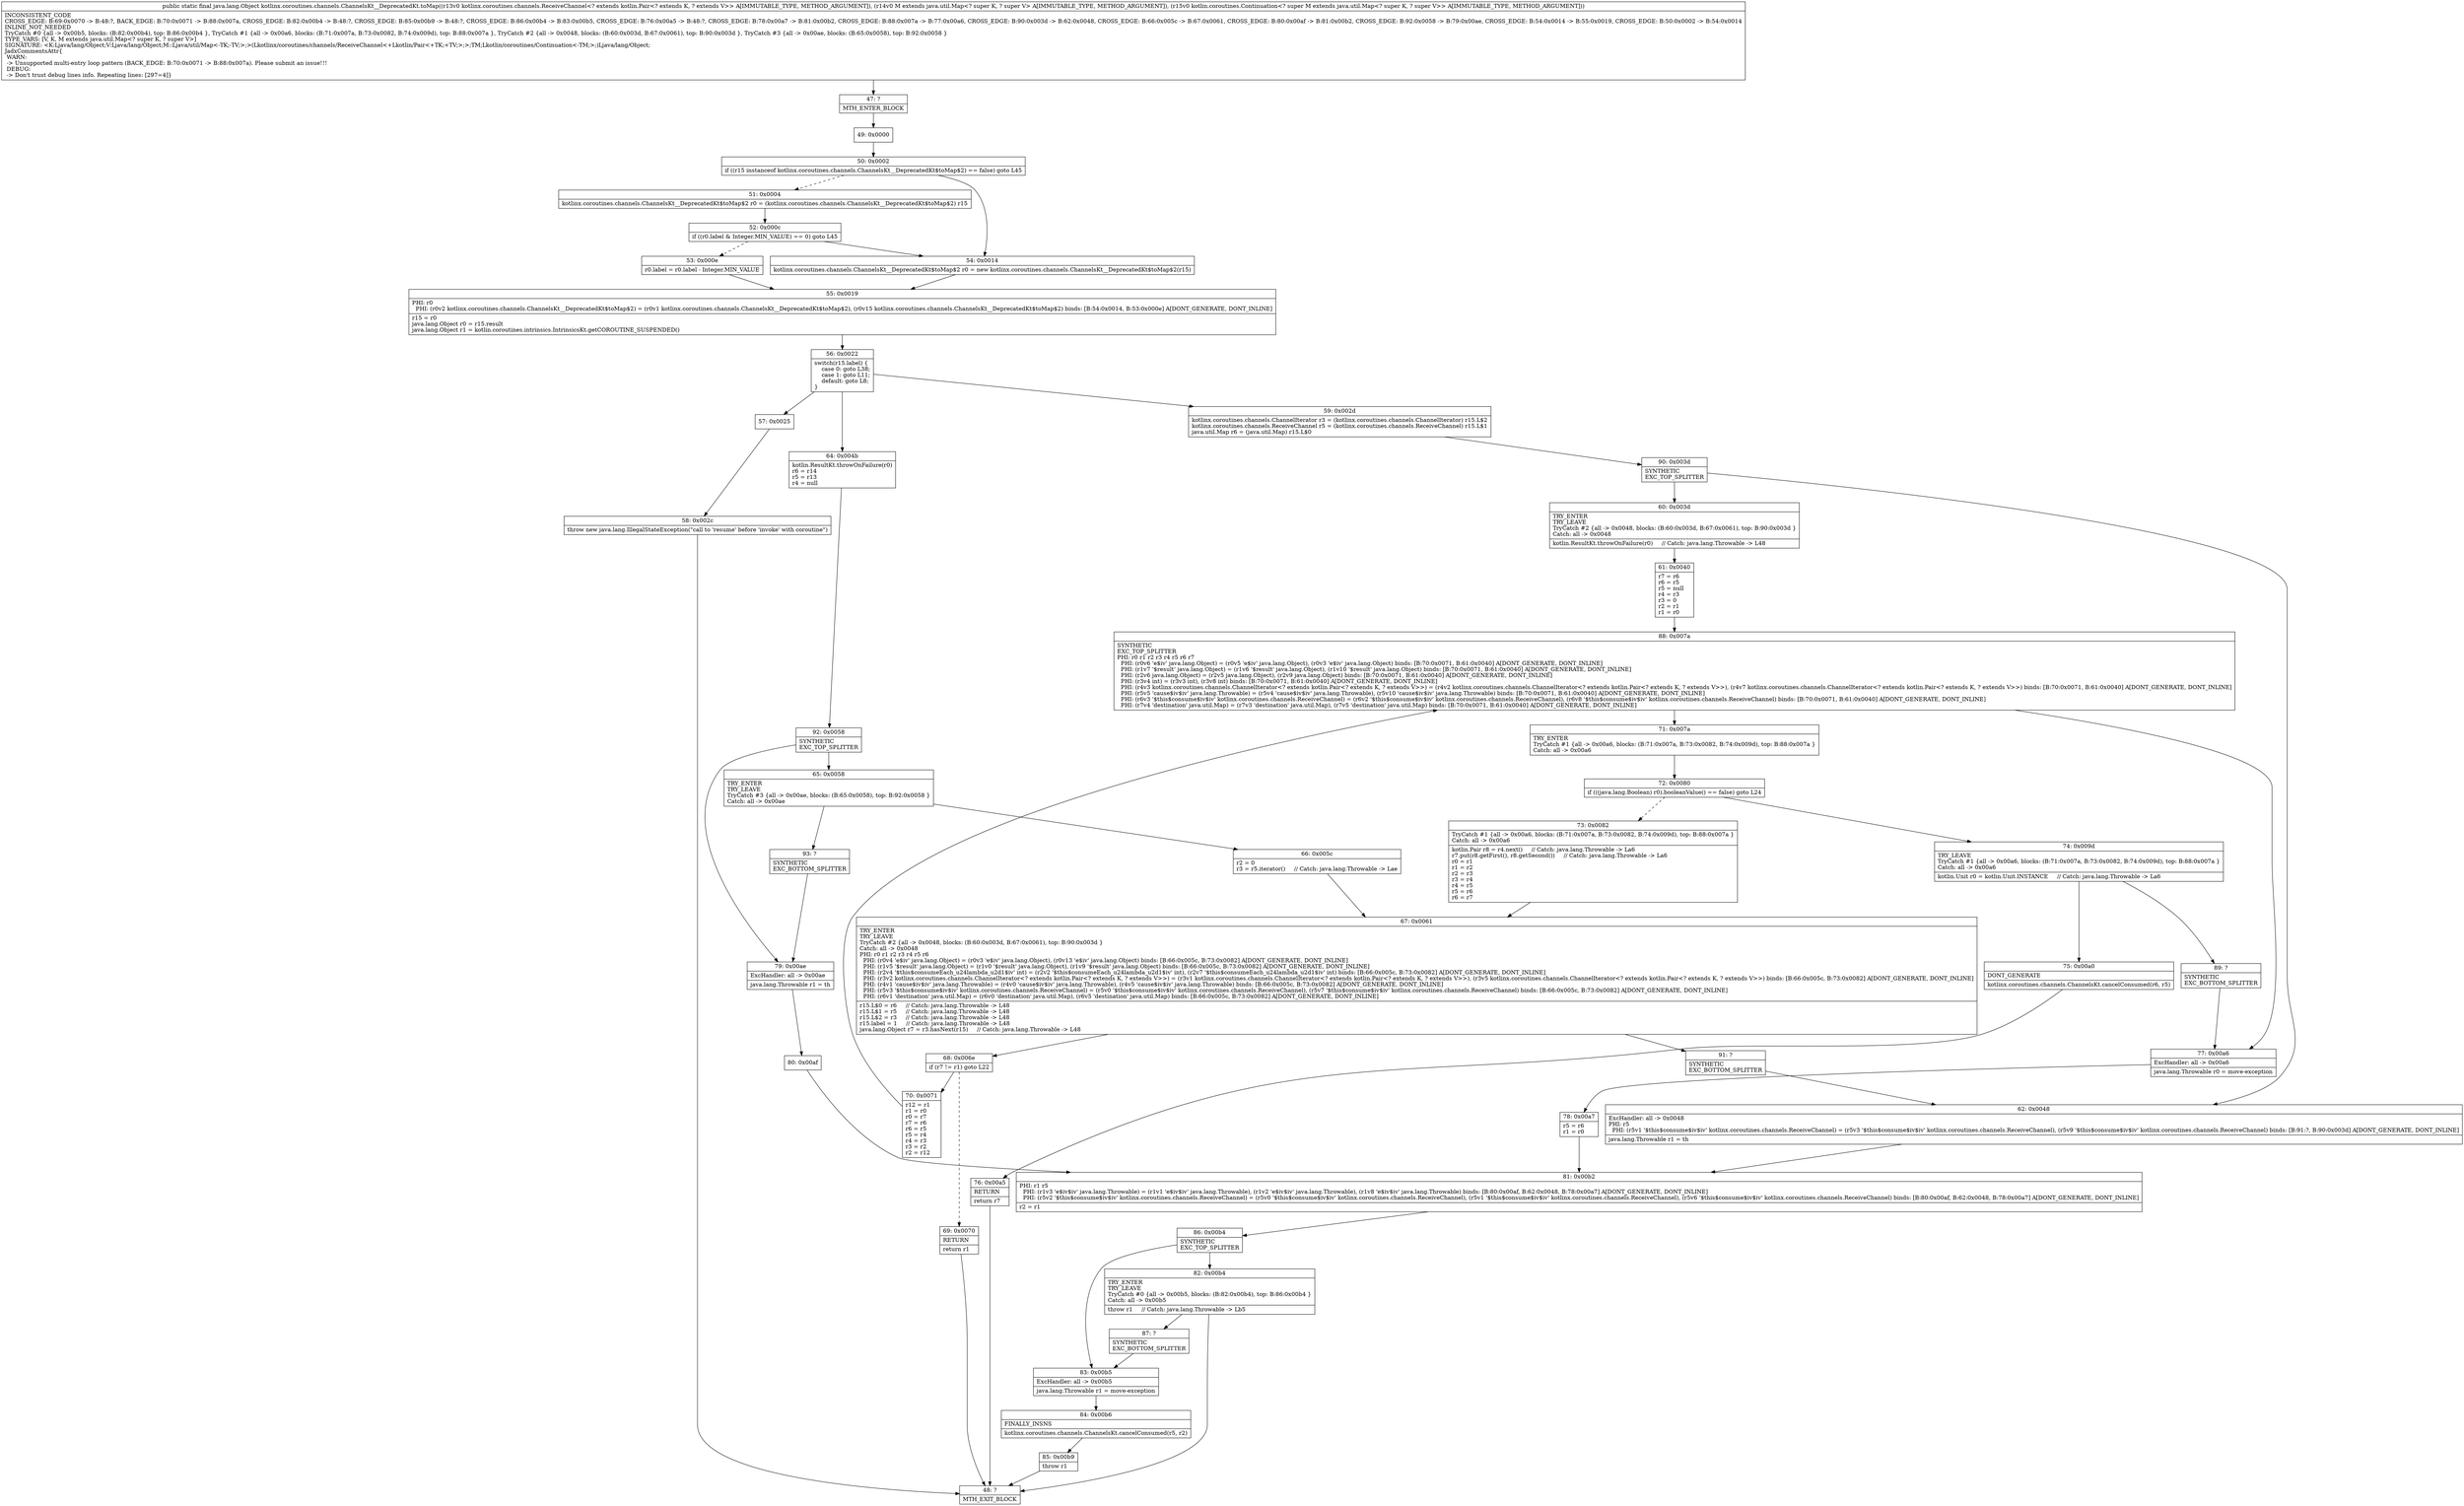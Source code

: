 digraph "CFG forkotlinx.coroutines.channels.ChannelsKt__DeprecatedKt.toMap(Lkotlinx\/coroutines\/channels\/ReceiveChannel;Ljava\/util\/Map;Lkotlin\/coroutines\/Continuation;)Ljava\/lang\/Object;" {
Node_47 [shape=record,label="{47\:\ ?|MTH_ENTER_BLOCK\l}"];
Node_49 [shape=record,label="{49\:\ 0x0000}"];
Node_50 [shape=record,label="{50\:\ 0x0002|if ((r15 instanceof kotlinx.coroutines.channels.ChannelsKt__DeprecatedKt$toMap$2) == false) goto L45\l}"];
Node_51 [shape=record,label="{51\:\ 0x0004|kotlinx.coroutines.channels.ChannelsKt__DeprecatedKt$toMap$2 r0 = (kotlinx.coroutines.channels.ChannelsKt__DeprecatedKt$toMap$2) r15\l}"];
Node_52 [shape=record,label="{52\:\ 0x000c|if ((r0.label & Integer.MIN_VALUE) == 0) goto L45\l}"];
Node_53 [shape=record,label="{53\:\ 0x000e|r0.label = r0.label \- Integer.MIN_VALUE\l}"];
Node_55 [shape=record,label="{55\:\ 0x0019|PHI: r0 \l  PHI: (r0v2 kotlinx.coroutines.channels.ChannelsKt__DeprecatedKt$toMap$2) = (r0v1 kotlinx.coroutines.channels.ChannelsKt__DeprecatedKt$toMap$2), (r0v15 kotlinx.coroutines.channels.ChannelsKt__DeprecatedKt$toMap$2) binds: [B:54:0x0014, B:53:0x000e] A[DONT_GENERATE, DONT_INLINE]\l|r15 = r0\ljava.lang.Object r0 = r15.result\ljava.lang.Object r1 = kotlin.coroutines.intrinsics.IntrinsicsKt.getCOROUTINE_SUSPENDED()\l}"];
Node_56 [shape=record,label="{56\:\ 0x0022|switch(r15.label) \{\l    case 0: goto L38;\l    case 1: goto L11;\l    default: goto L8;\l\}\l}"];
Node_57 [shape=record,label="{57\:\ 0x0025}"];
Node_58 [shape=record,label="{58\:\ 0x002c|throw new java.lang.IllegalStateException(\"call to 'resume' before 'invoke' with coroutine\")\l}"];
Node_48 [shape=record,label="{48\:\ ?|MTH_EXIT_BLOCK\l}"];
Node_59 [shape=record,label="{59\:\ 0x002d|kotlinx.coroutines.channels.ChannelIterator r3 = (kotlinx.coroutines.channels.ChannelIterator) r15.L$2\lkotlinx.coroutines.channels.ReceiveChannel r5 = (kotlinx.coroutines.channels.ReceiveChannel) r15.L$1\ljava.util.Map r6 = (java.util.Map) r15.L$0\l}"];
Node_90 [shape=record,label="{90\:\ 0x003d|SYNTHETIC\lEXC_TOP_SPLITTER\l}"];
Node_60 [shape=record,label="{60\:\ 0x003d|TRY_ENTER\lTRY_LEAVE\lTryCatch #2 \{all \-\> 0x0048, blocks: (B:60:0x003d, B:67:0x0061), top: B:90:0x003d \}\lCatch: all \-\> 0x0048\l|kotlin.ResultKt.throwOnFailure(r0)     \/\/ Catch: java.lang.Throwable \-\> L48\l}"];
Node_61 [shape=record,label="{61\:\ 0x0040|r7 = r6\lr6 = r5\lr5 = null\lr4 = r3\lr3 = 0\lr2 = r1\lr1 = r0\l}"];
Node_88 [shape=record,label="{88\:\ 0x007a|SYNTHETIC\lEXC_TOP_SPLITTER\lPHI: r0 r1 r2 r3 r4 r5 r6 r7 \l  PHI: (r0v6 'e$iv' java.lang.Object) = (r0v5 'e$iv' java.lang.Object), (r0v3 'e$iv' java.lang.Object) binds: [B:70:0x0071, B:61:0x0040] A[DONT_GENERATE, DONT_INLINE]\l  PHI: (r1v7 '$result' java.lang.Object) = (r1v6 '$result' java.lang.Object), (r1v10 '$result' java.lang.Object) binds: [B:70:0x0071, B:61:0x0040] A[DONT_GENERATE, DONT_INLINE]\l  PHI: (r2v6 java.lang.Object) = (r2v5 java.lang.Object), (r2v9 java.lang.Object) binds: [B:70:0x0071, B:61:0x0040] A[DONT_GENERATE, DONT_INLINE]\l  PHI: (r3v4 int) = (r3v3 int), (r3v8 int) binds: [B:70:0x0071, B:61:0x0040] A[DONT_GENERATE, DONT_INLINE]\l  PHI: (r4v3 kotlinx.coroutines.channels.ChannelIterator\<? extends kotlin.Pair\<? extends K, ? extends V\>\>) = (r4v2 kotlinx.coroutines.channels.ChannelIterator\<? extends kotlin.Pair\<? extends K, ? extends V\>\>), (r4v7 kotlinx.coroutines.channels.ChannelIterator\<? extends kotlin.Pair\<? extends K, ? extends V\>\>) binds: [B:70:0x0071, B:61:0x0040] A[DONT_GENERATE, DONT_INLINE]\l  PHI: (r5v5 'cause$iv$iv' java.lang.Throwable) = (r5v4 'cause$iv$iv' java.lang.Throwable), (r5v10 'cause$iv$iv' java.lang.Throwable) binds: [B:70:0x0071, B:61:0x0040] A[DONT_GENERATE, DONT_INLINE]\l  PHI: (r6v3 '$this$consume$iv$iv' kotlinx.coroutines.channels.ReceiveChannel) = (r6v2 '$this$consume$iv$iv' kotlinx.coroutines.channels.ReceiveChannel), (r6v8 '$this$consume$iv$iv' kotlinx.coroutines.channels.ReceiveChannel) binds: [B:70:0x0071, B:61:0x0040] A[DONT_GENERATE, DONT_INLINE]\l  PHI: (r7v4 'destination' java.util.Map) = (r7v3 'destination' java.util.Map), (r7v5 'destination' java.util.Map) binds: [B:70:0x0071, B:61:0x0040] A[DONT_GENERATE, DONT_INLINE]\l}"];
Node_71 [shape=record,label="{71\:\ 0x007a|TRY_ENTER\lTryCatch #1 \{all \-\> 0x00a6, blocks: (B:71:0x007a, B:73:0x0082, B:74:0x009d), top: B:88:0x007a \}\lCatch: all \-\> 0x00a6\l}"];
Node_72 [shape=record,label="{72\:\ 0x0080|if (((java.lang.Boolean) r0).booleanValue() == false) goto L24\l}"];
Node_73 [shape=record,label="{73\:\ 0x0082|TryCatch #1 \{all \-\> 0x00a6, blocks: (B:71:0x007a, B:73:0x0082, B:74:0x009d), top: B:88:0x007a \}\lCatch: all \-\> 0x00a6\l|kotlin.Pair r8 = r4.next()     \/\/ Catch: java.lang.Throwable \-\> La6\lr7.put(r8.getFirst(), r8.getSecond())     \/\/ Catch: java.lang.Throwable \-\> La6\lr0 = r1\lr1 = r2\lr2 = r3\lr3 = r4\lr4 = r5\lr5 = r6\lr6 = r7\l}"];
Node_67 [shape=record,label="{67\:\ 0x0061|TRY_ENTER\lTRY_LEAVE\lTryCatch #2 \{all \-\> 0x0048, blocks: (B:60:0x003d, B:67:0x0061), top: B:90:0x003d \}\lCatch: all \-\> 0x0048\lPHI: r0 r1 r2 r3 r4 r5 r6 \l  PHI: (r0v4 'e$iv' java.lang.Object) = (r0v3 'e$iv' java.lang.Object), (r0v13 'e$iv' java.lang.Object) binds: [B:66:0x005c, B:73:0x0082] A[DONT_GENERATE, DONT_INLINE]\l  PHI: (r1v5 '$result' java.lang.Object) = (r1v0 '$result' java.lang.Object), (r1v9 '$result' java.lang.Object) binds: [B:66:0x005c, B:73:0x0082] A[DONT_GENERATE, DONT_INLINE]\l  PHI: (r2v4 '$this$consumeEach_u24lambda_u2d1$iv' int) = (r2v2 '$this$consumeEach_u24lambda_u2d1$iv' int), (r2v7 '$this$consumeEach_u24lambda_u2d1$iv' int) binds: [B:66:0x005c, B:73:0x0082] A[DONT_GENERATE, DONT_INLINE]\l  PHI: (r3v2 kotlinx.coroutines.channels.ChannelIterator\<? extends kotlin.Pair\<? extends K, ? extends V\>\>) = (r3v1 kotlinx.coroutines.channels.ChannelIterator\<? extends kotlin.Pair\<? extends K, ? extends V\>\>), (r3v5 kotlinx.coroutines.channels.ChannelIterator\<? extends kotlin.Pair\<? extends K, ? extends V\>\>) binds: [B:66:0x005c, B:73:0x0082] A[DONT_GENERATE, DONT_INLINE]\l  PHI: (r4v1 'cause$iv$iv' java.lang.Throwable) = (r4v0 'cause$iv$iv' java.lang.Throwable), (r4v5 'cause$iv$iv' java.lang.Throwable) binds: [B:66:0x005c, B:73:0x0082] A[DONT_GENERATE, DONT_INLINE]\l  PHI: (r5v3 '$this$consume$iv$iv' kotlinx.coroutines.channels.ReceiveChannel) = (r5v0 '$this$consume$iv$iv' kotlinx.coroutines.channels.ReceiveChannel), (r5v7 '$this$consume$iv$iv' kotlinx.coroutines.channels.ReceiveChannel) binds: [B:66:0x005c, B:73:0x0082] A[DONT_GENERATE, DONT_INLINE]\l  PHI: (r6v1 'destination' java.util.Map) = (r6v0 'destination' java.util.Map), (r6v5 'destination' java.util.Map) binds: [B:66:0x005c, B:73:0x0082] A[DONT_GENERATE, DONT_INLINE]\l|r15.L$0 = r6     \/\/ Catch: java.lang.Throwable \-\> L48\lr15.L$1 = r5     \/\/ Catch: java.lang.Throwable \-\> L48\lr15.L$2 = r3     \/\/ Catch: java.lang.Throwable \-\> L48\lr15.label = 1     \/\/ Catch: java.lang.Throwable \-\> L48\ljava.lang.Object r7 = r3.hasNext(r15)     \/\/ Catch: java.lang.Throwable \-\> L48\l}"];
Node_68 [shape=record,label="{68\:\ 0x006e|if (r7 != r1) goto L22\l}"];
Node_69 [shape=record,label="{69\:\ 0x0070|RETURN\l|return r1\l}"];
Node_70 [shape=record,label="{70\:\ 0x0071|r12 = r1\lr1 = r0\lr0 = r7\lr7 = r6\lr6 = r5\lr5 = r4\lr4 = r3\lr3 = r2\lr2 = r12\l}"];
Node_91 [shape=record,label="{91\:\ ?|SYNTHETIC\lEXC_BOTTOM_SPLITTER\l}"];
Node_74 [shape=record,label="{74\:\ 0x009d|TRY_LEAVE\lTryCatch #1 \{all \-\> 0x00a6, blocks: (B:71:0x007a, B:73:0x0082, B:74:0x009d), top: B:88:0x007a \}\lCatch: all \-\> 0x00a6\l|kotlin.Unit r0 = kotlin.Unit.INSTANCE     \/\/ Catch: java.lang.Throwable \-\> La6\l}"];
Node_75 [shape=record,label="{75\:\ 0x00a0|DONT_GENERATE\l|kotlinx.coroutines.channels.ChannelsKt.cancelConsumed(r6, r5)\l}"];
Node_76 [shape=record,label="{76\:\ 0x00a5|RETURN\l|return r7\l}"];
Node_89 [shape=record,label="{89\:\ ?|SYNTHETIC\lEXC_BOTTOM_SPLITTER\l}"];
Node_77 [shape=record,label="{77\:\ 0x00a6|ExcHandler: all \-\> 0x00a6\l|java.lang.Throwable r0 = move\-exception\l}"];
Node_78 [shape=record,label="{78\:\ 0x00a7|r5 = r6\lr1 = r0\l}"];
Node_81 [shape=record,label="{81\:\ 0x00b2|PHI: r1 r5 \l  PHI: (r1v3 'e$iv$iv' java.lang.Throwable) = (r1v1 'e$iv$iv' java.lang.Throwable), (r1v2 'e$iv$iv' java.lang.Throwable), (r1v8 'e$iv$iv' java.lang.Throwable) binds: [B:80:0x00af, B:62:0x0048, B:78:0x00a7] A[DONT_GENERATE, DONT_INLINE]\l  PHI: (r5v2 '$this$consume$iv$iv' kotlinx.coroutines.channels.ReceiveChannel) = (r5v0 '$this$consume$iv$iv' kotlinx.coroutines.channels.ReceiveChannel), (r5v1 '$this$consume$iv$iv' kotlinx.coroutines.channels.ReceiveChannel), (r5v6 '$this$consume$iv$iv' kotlinx.coroutines.channels.ReceiveChannel) binds: [B:80:0x00af, B:62:0x0048, B:78:0x00a7] A[DONT_GENERATE, DONT_INLINE]\l|r2 = r1\l}"];
Node_86 [shape=record,label="{86\:\ 0x00b4|SYNTHETIC\lEXC_TOP_SPLITTER\l}"];
Node_82 [shape=record,label="{82\:\ 0x00b4|TRY_ENTER\lTRY_LEAVE\lTryCatch #0 \{all \-\> 0x00b5, blocks: (B:82:0x00b4), top: B:86:0x00b4 \}\lCatch: all \-\> 0x00b5\l|throw r1     \/\/ Catch: java.lang.Throwable \-\> Lb5\l}"];
Node_87 [shape=record,label="{87\:\ ?|SYNTHETIC\lEXC_BOTTOM_SPLITTER\l}"];
Node_83 [shape=record,label="{83\:\ 0x00b5|ExcHandler: all \-\> 0x00b5\l|java.lang.Throwable r1 = move\-exception\l}"];
Node_84 [shape=record,label="{84\:\ 0x00b6|FINALLY_INSNS\l|kotlinx.coroutines.channels.ChannelsKt.cancelConsumed(r5, r2)\l}"];
Node_85 [shape=record,label="{85\:\ 0x00b9|throw r1\l}"];
Node_62 [shape=record,label="{62\:\ 0x0048|ExcHandler: all \-\> 0x0048\lPHI: r5 \l  PHI: (r5v1 '$this$consume$iv$iv' kotlinx.coroutines.channels.ReceiveChannel) = (r5v3 '$this$consume$iv$iv' kotlinx.coroutines.channels.ReceiveChannel), (r5v9 '$this$consume$iv$iv' kotlinx.coroutines.channels.ReceiveChannel) binds: [B:91:?, B:90:0x003d] A[DONT_GENERATE, DONT_INLINE]\l|java.lang.Throwable r1 = th\l}"];
Node_64 [shape=record,label="{64\:\ 0x004b|kotlin.ResultKt.throwOnFailure(r0)\lr6 = r14\lr5 = r13\lr4 = null\l}"];
Node_92 [shape=record,label="{92\:\ 0x0058|SYNTHETIC\lEXC_TOP_SPLITTER\l}"];
Node_65 [shape=record,label="{65\:\ 0x0058|TRY_ENTER\lTRY_LEAVE\lTryCatch #3 \{all \-\> 0x00ae, blocks: (B:65:0x0058), top: B:92:0x0058 \}\lCatch: all \-\> 0x00ae\l}"];
Node_66 [shape=record,label="{66\:\ 0x005c|r2 = 0\lr3 = r5.iterator()     \/\/ Catch: java.lang.Throwable \-\> Lae\l}"];
Node_93 [shape=record,label="{93\:\ ?|SYNTHETIC\lEXC_BOTTOM_SPLITTER\l}"];
Node_79 [shape=record,label="{79\:\ 0x00ae|ExcHandler: all \-\> 0x00ae\l|java.lang.Throwable r1 = th\l}"];
Node_80 [shape=record,label="{80\:\ 0x00af}"];
Node_54 [shape=record,label="{54\:\ 0x0014|kotlinx.coroutines.channels.ChannelsKt__DeprecatedKt$toMap$2 r0 = new kotlinx.coroutines.channels.ChannelsKt__DeprecatedKt$toMap$2(r15)\l}"];
MethodNode[shape=record,label="{public static final java.lang.Object kotlinx.coroutines.channels.ChannelsKt__DeprecatedKt.toMap((r13v0 kotlinx.coroutines.channels.ReceiveChannel\<? extends kotlin.Pair\<? extends K, ? extends V\>\> A[IMMUTABLE_TYPE, METHOD_ARGUMENT]), (r14v0 M extends java.util.Map\<? super K, ? super V\> A[IMMUTABLE_TYPE, METHOD_ARGUMENT]), (r15v0 kotlin.coroutines.Continuation\<? super M extends java.util.Map\<? super K, ? super V\>\> A[IMMUTABLE_TYPE, METHOD_ARGUMENT]))  | INCONSISTENT_CODE\lCROSS_EDGE: B:69:0x0070 \-\> B:48:?, BACK_EDGE: B:70:0x0071 \-\> B:88:0x007a, CROSS_EDGE: B:82:0x00b4 \-\> B:48:?, CROSS_EDGE: B:85:0x00b9 \-\> B:48:?, CROSS_EDGE: B:86:0x00b4 \-\> B:83:0x00b5, CROSS_EDGE: B:76:0x00a5 \-\> B:48:?, CROSS_EDGE: B:78:0x00a7 \-\> B:81:0x00b2, CROSS_EDGE: B:88:0x007a \-\> B:77:0x00a6, CROSS_EDGE: B:90:0x003d \-\> B:62:0x0048, CROSS_EDGE: B:66:0x005c \-\> B:67:0x0061, CROSS_EDGE: B:80:0x00af \-\> B:81:0x00b2, CROSS_EDGE: B:92:0x0058 \-\> B:79:0x00ae, CROSS_EDGE: B:54:0x0014 \-\> B:55:0x0019, CROSS_EDGE: B:50:0x0002 \-\> B:54:0x0014\lINLINE_NOT_NEEDED\lTryCatch #0 \{all \-\> 0x00b5, blocks: (B:82:0x00b4), top: B:86:0x00b4 \}, TryCatch #1 \{all \-\> 0x00a6, blocks: (B:71:0x007a, B:73:0x0082, B:74:0x009d), top: B:88:0x007a \}, TryCatch #2 \{all \-\> 0x0048, blocks: (B:60:0x003d, B:67:0x0061), top: B:90:0x003d \}, TryCatch #3 \{all \-\> 0x00ae, blocks: (B:65:0x0058), top: B:92:0x0058 \}\lTYPE_VARS: [V, K, M extends java.util.Map\<? super K, ? super V\>]\lSIGNATURE: \<K:Ljava\/lang\/Object;V:Ljava\/lang\/Object;M::Ljava\/util\/Map\<\-TK;\-TV;\>;\>(Lkotlinx\/coroutines\/channels\/ReceiveChannel\<+Lkotlin\/Pair\<+TK;+TV;\>;\>;TM;Lkotlin\/coroutines\/Continuation\<\-TM;\>;)Ljava\/lang\/Object;\lJadxCommentsAttr\{\l WARN: \l \-\> Unsupported multi\-entry loop pattern (BACK_EDGE: B:70:0x0071 \-\> B:88:0x007a). Please submit an issue!!!\l DEBUG: \l \-\> Don't trust debug lines info. Repeating lines: [297=4]\}\l}"];
MethodNode -> Node_47;Node_47 -> Node_49;
Node_49 -> Node_50;
Node_50 -> Node_51[style=dashed];
Node_50 -> Node_54;
Node_51 -> Node_52;
Node_52 -> Node_53[style=dashed];
Node_52 -> Node_54;
Node_53 -> Node_55;
Node_55 -> Node_56;
Node_56 -> Node_57;
Node_56 -> Node_59;
Node_56 -> Node_64;
Node_57 -> Node_58;
Node_58 -> Node_48;
Node_59 -> Node_90;
Node_90 -> Node_60;
Node_90 -> Node_62;
Node_60 -> Node_61;
Node_61 -> Node_88;
Node_88 -> Node_71;
Node_88 -> Node_77;
Node_71 -> Node_72;
Node_72 -> Node_73[style=dashed];
Node_72 -> Node_74;
Node_73 -> Node_67;
Node_67 -> Node_68;
Node_67 -> Node_91;
Node_68 -> Node_69[style=dashed];
Node_68 -> Node_70;
Node_69 -> Node_48;
Node_70 -> Node_88;
Node_91 -> Node_62;
Node_74 -> Node_75;
Node_74 -> Node_89;
Node_75 -> Node_76;
Node_76 -> Node_48;
Node_89 -> Node_77;
Node_77 -> Node_78;
Node_78 -> Node_81;
Node_81 -> Node_86;
Node_86 -> Node_82;
Node_86 -> Node_83;
Node_82 -> Node_48;
Node_82 -> Node_87;
Node_87 -> Node_83;
Node_83 -> Node_84;
Node_84 -> Node_85;
Node_85 -> Node_48;
Node_62 -> Node_81;
Node_64 -> Node_92;
Node_92 -> Node_65;
Node_92 -> Node_79;
Node_65 -> Node_66;
Node_65 -> Node_93;
Node_66 -> Node_67;
Node_93 -> Node_79;
Node_79 -> Node_80;
Node_80 -> Node_81;
Node_54 -> Node_55;
}

